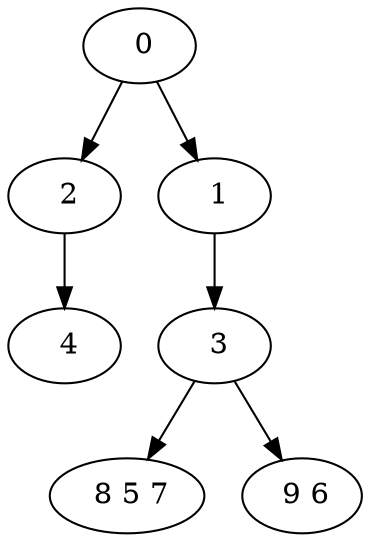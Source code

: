 digraph mytree {
" 0" -> " 2";
" 0" -> " 1";
" 2" -> " 4";
" 1" -> " 3";
" 3" -> " 8 5 7";
" 3" -> " 9 6";
" 4";
" 8 5 7";
" 9 6";
}
